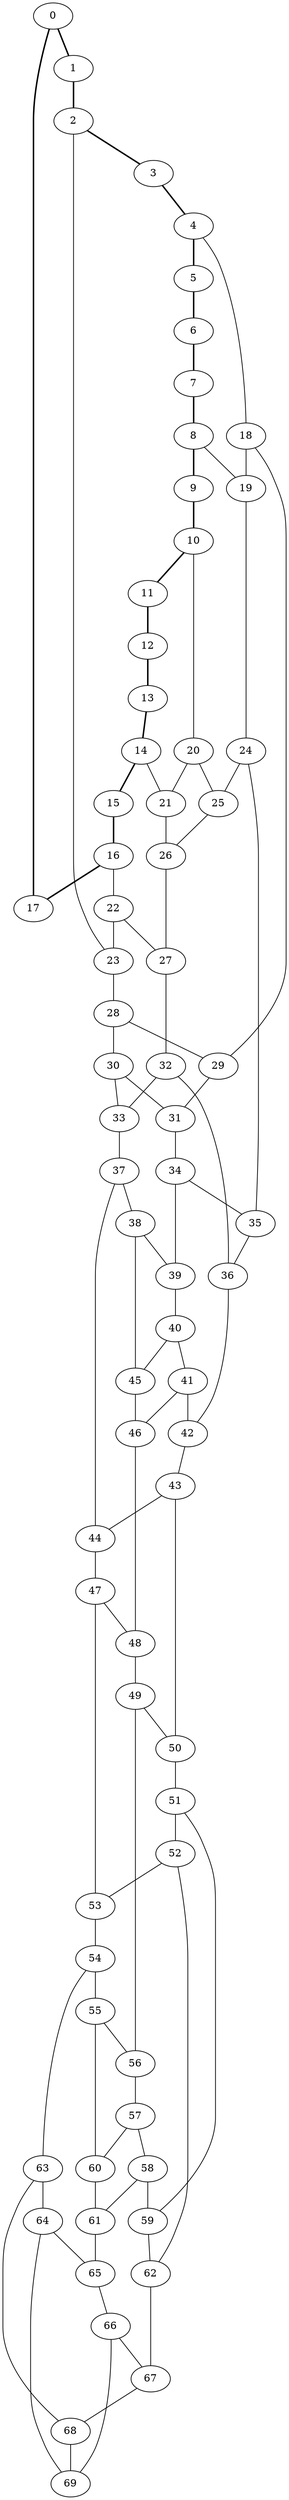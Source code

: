 //Inside of this graph is 3-connected
graph G {
0 [ pos = " 17.00,0.00!" ];
0 -- 1[style=bold];
0 -- 17[style=bold];
1 [ pos = " 15.97,5.81!" ];
1 -- 2[style=bold];
2 [ pos = " 13.02,10.93!" ];
2 -- 3[style=bold];
2 -- 23;
3 [ pos = " 8.50,14.72!" ];
3 -- 4[style=bold];
4 [ pos = " 2.95,16.74!" ];
4 -- 5[style=bold];
4 -- 18;
5 [ pos = " -2.95,16.74!" ];
5 -- 6[style=bold];
6 [ pos = " -8.50,14.72!" ];
6 -- 7[style=bold];
7 [ pos = " -13.02,10.93!" ];
7 -- 8[style=bold];
8 [ pos = " -15.97,5.81!" ];
8 -- 9[style=bold];
8 -- 19;
9 [ pos = " -17.00,0.00!" ];
9 -- 10[style=bold];
10 [ pos = " -15.97,-5.81!" ];
10 -- 11[style=bold];
10 -- 20;
11 [ pos = " -13.02,-10.93!" ];
11 -- 12[style=bold];
12 [ pos = " -8.50,-14.72!" ];
12 -- 13[style=bold];
13 [ pos = " -2.95,-16.74!" ];
13 -- 14[style=bold];
14 [ pos = " 2.95,-16.74!" ];
14 -- 15[style=bold];
14 -- 21;
15 [ pos = " 8.50,-14.72!" ];
15 -- 16[style=bold];
16 [ pos = " 13.02,-10.93!" ];
16 -- 17[style=bold];
16 -- 22;
17 [ pos = " 15.97,-5.81!" ];
18 -- 19;
18 -- 29;
19 -- 24;
20 -- 21;
20 -- 25;
21 -- 26;
22 -- 23;
22 -- 27;
23 -- 28;
24 -- 25;
24 -- 35;
25 -- 26;
26 -- 27;
27 -- 32;
28 -- 29;
28 -- 30;
29 -- 31;
30 -- 31;
30 -- 33;
31 -- 34;
32 -- 33;
32 -- 36;
33 -- 37;
34 -- 35;
34 -- 39;
35 -- 36;
36 -- 42;
37 -- 38;
37 -- 44;
38 -- 39;
38 -- 45;
39 -- 40;
40 -- 41;
40 -- 45;
41 -- 42;
41 -- 46;
42 -- 43;
43 -- 44;
43 -- 50;
44 -- 47;
45 -- 46;
46 -- 48;
47 -- 48;
47 -- 53;
48 -- 49;
49 -- 50;
49 -- 56;
50 -- 51;
51 -- 52;
51 -- 59;
52 -- 53;
52 -- 62;
53 -- 54;
54 -- 55;
54 -- 63;
55 -- 56;
55 -- 60;
56 -- 57;
57 -- 58;
57 -- 60;
58 -- 59;
58 -- 61;
59 -- 62;
60 -- 61;
61 -- 65;
62 -- 67;
63 -- 64;
63 -- 68;
64 -- 65;
64 -- 69;
65 -- 66;
66 -- 67;
66 -- 69;
67 -- 68;
68 -- 69;
}
